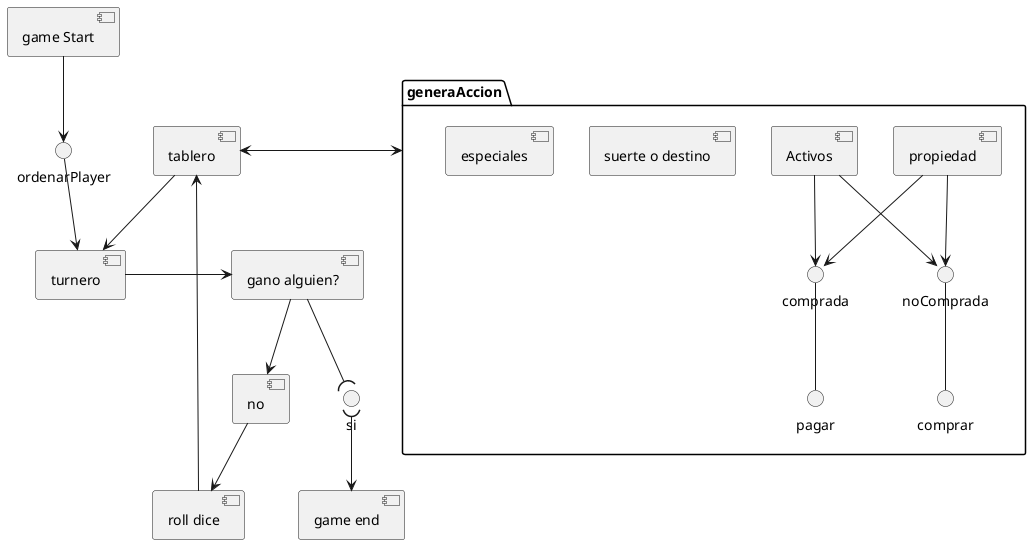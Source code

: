 @startuml

[game Start] --> ordenarPlayer

ordenarPlayer --> [turnero]

[tablero] <->generaAccion
[tablero] -->[turnero]

[turnero] ->[gano alguien?]
[gano alguien?] --> [no]

[no] --> [roll dice]

[roll dice] --> [tablero]
[gano alguien?] --( si
si )--> [game end]
package generaAccion {
[propiedad] --> comprada
comprada -- pagar
[propiedad]--> noComprada
noComprada --comprar

[Activos]
[Activos]--> noComprada
[Activos]--> comprada
[suerte o destino]
[especiales]
}
@enduml